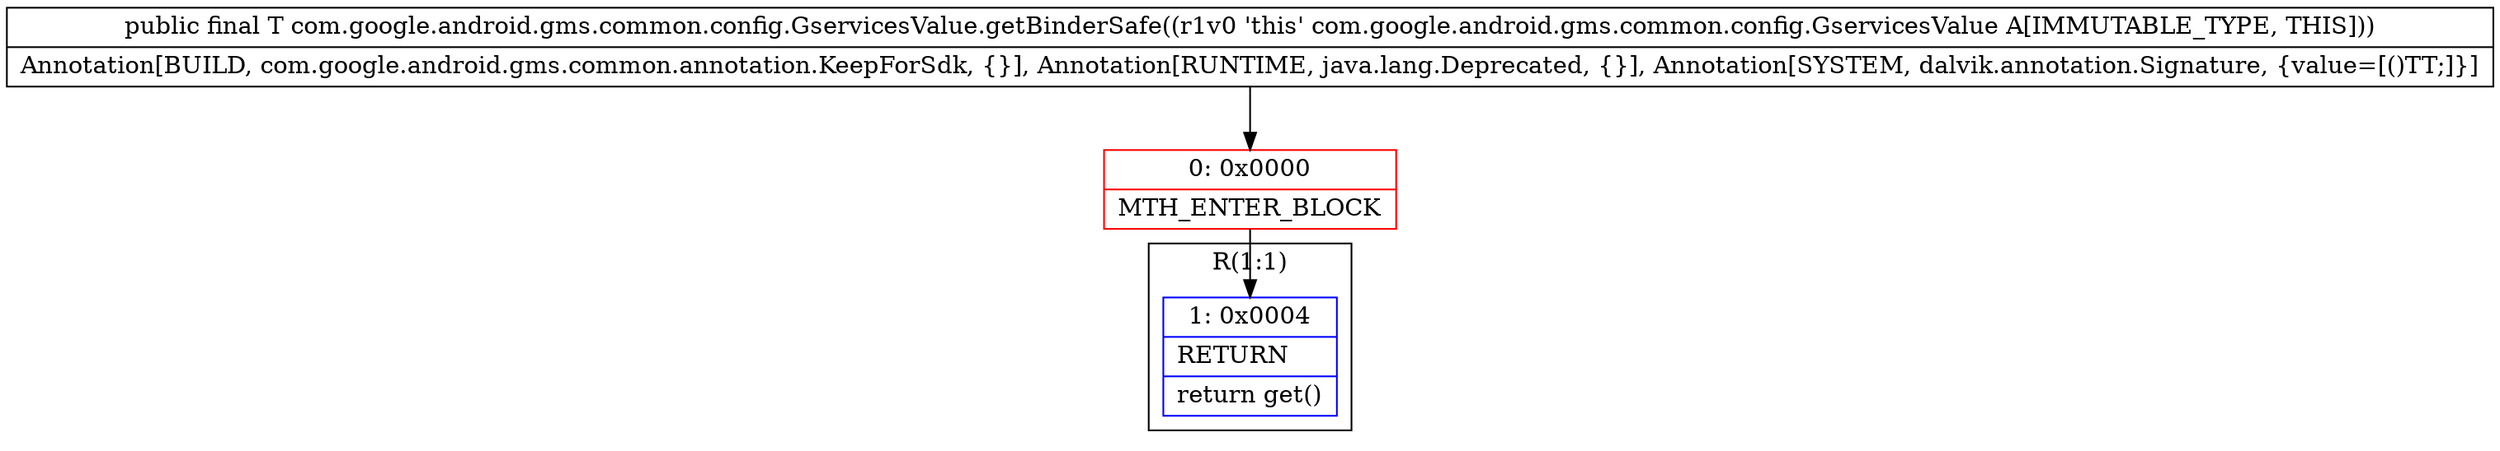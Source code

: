 digraph "CFG forcom.google.android.gms.common.config.GservicesValue.getBinderSafe()Ljava\/lang\/Object;" {
subgraph cluster_Region_1396929193 {
label = "R(1:1)";
node [shape=record,color=blue];
Node_1 [shape=record,label="{1\:\ 0x0004|RETURN\l|return get()\l}"];
}
Node_0 [shape=record,color=red,label="{0\:\ 0x0000|MTH_ENTER_BLOCK\l}"];
MethodNode[shape=record,label="{public final T com.google.android.gms.common.config.GservicesValue.getBinderSafe((r1v0 'this' com.google.android.gms.common.config.GservicesValue A[IMMUTABLE_TYPE, THIS]))  | Annotation[BUILD, com.google.android.gms.common.annotation.KeepForSdk, \{\}], Annotation[RUNTIME, java.lang.Deprecated, \{\}], Annotation[SYSTEM, dalvik.annotation.Signature, \{value=[()TT;]\}]\l}"];
MethodNode -> Node_0;
Node_0 -> Node_1;
}


